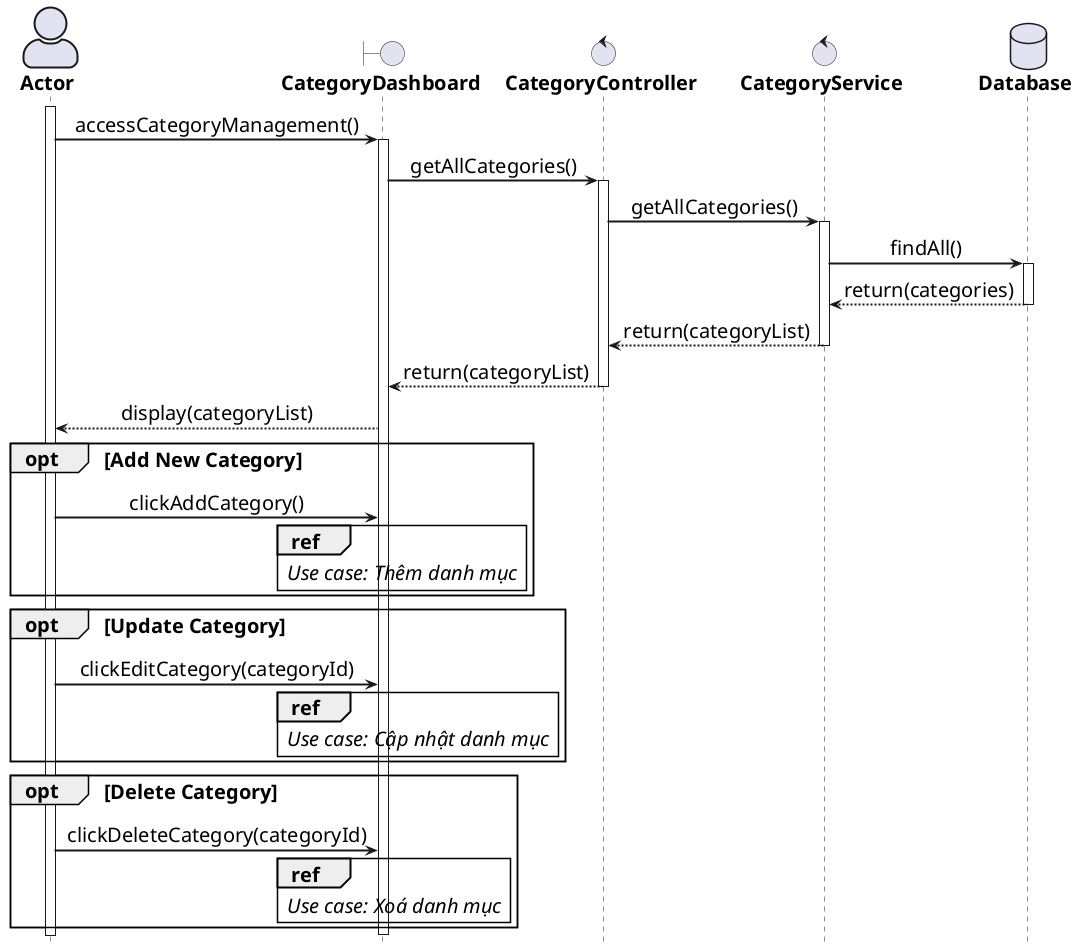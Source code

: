 @startuml

' General configuration
skinparam defaultFontSize 20
skinparam sequenceMessageAlign center

' Actor style configuration
skinparam actorStyle awesome

' Arrow and border thickness configuration
skinparam {
    ArrowThickness 2
    ParticipantBorderThickness 2
    ActorBorderThickness 2
    LifeLineBorderThickness 2
    ActivationBorderThickness 2
}

' Life line color configuration
skinparam LifeLineBorderColor black

' Font style configuration for components
skinparam {
    actorFontStyle bold
    boundaryFontStyle bold
    controlFontStyle bold
    entityFontStyle bold
    databaseFontStyle bold
}

' Define components
actor "Actor" as actor
boundary "CategoryDashboard" as dashboard
control "CategoryController" as controller
control "CategoryService" as service
database "Database" as db

' Start processing flow
activate actor

actor -> dashboard: accessCategoryManagement()
activate dashboard

dashboard -> controller: getAllCategories()
activate controller

controller -> service: getAllCategories()
activate service

service -> db: findAll()
activate db
db --> service: return(categories)
deactivate db

service --> controller: return(categoryList)
deactivate service

controller --> dashboard: return(categoryList)
deactivate controller

dashboard --> actor: display(categoryList)

opt Add New Category
    actor -> dashboard: clickAddCategory()
    ref over dashboard
        // Use case: Thêm danh mục //
    end ref
end

opt Update Category
    actor -> dashboard: clickEditCategory(categoryId)
    ref over dashboard
        // Use case: Cập nhật danh mục //
    end ref
end

opt Delete Category
    actor -> dashboard: clickDeleteCategory(categoryId)
    ref over dashboard
        // Use case: Xoá danh mục //
    end ref
end

deactivate dashboard

hide footbox
@enduml
